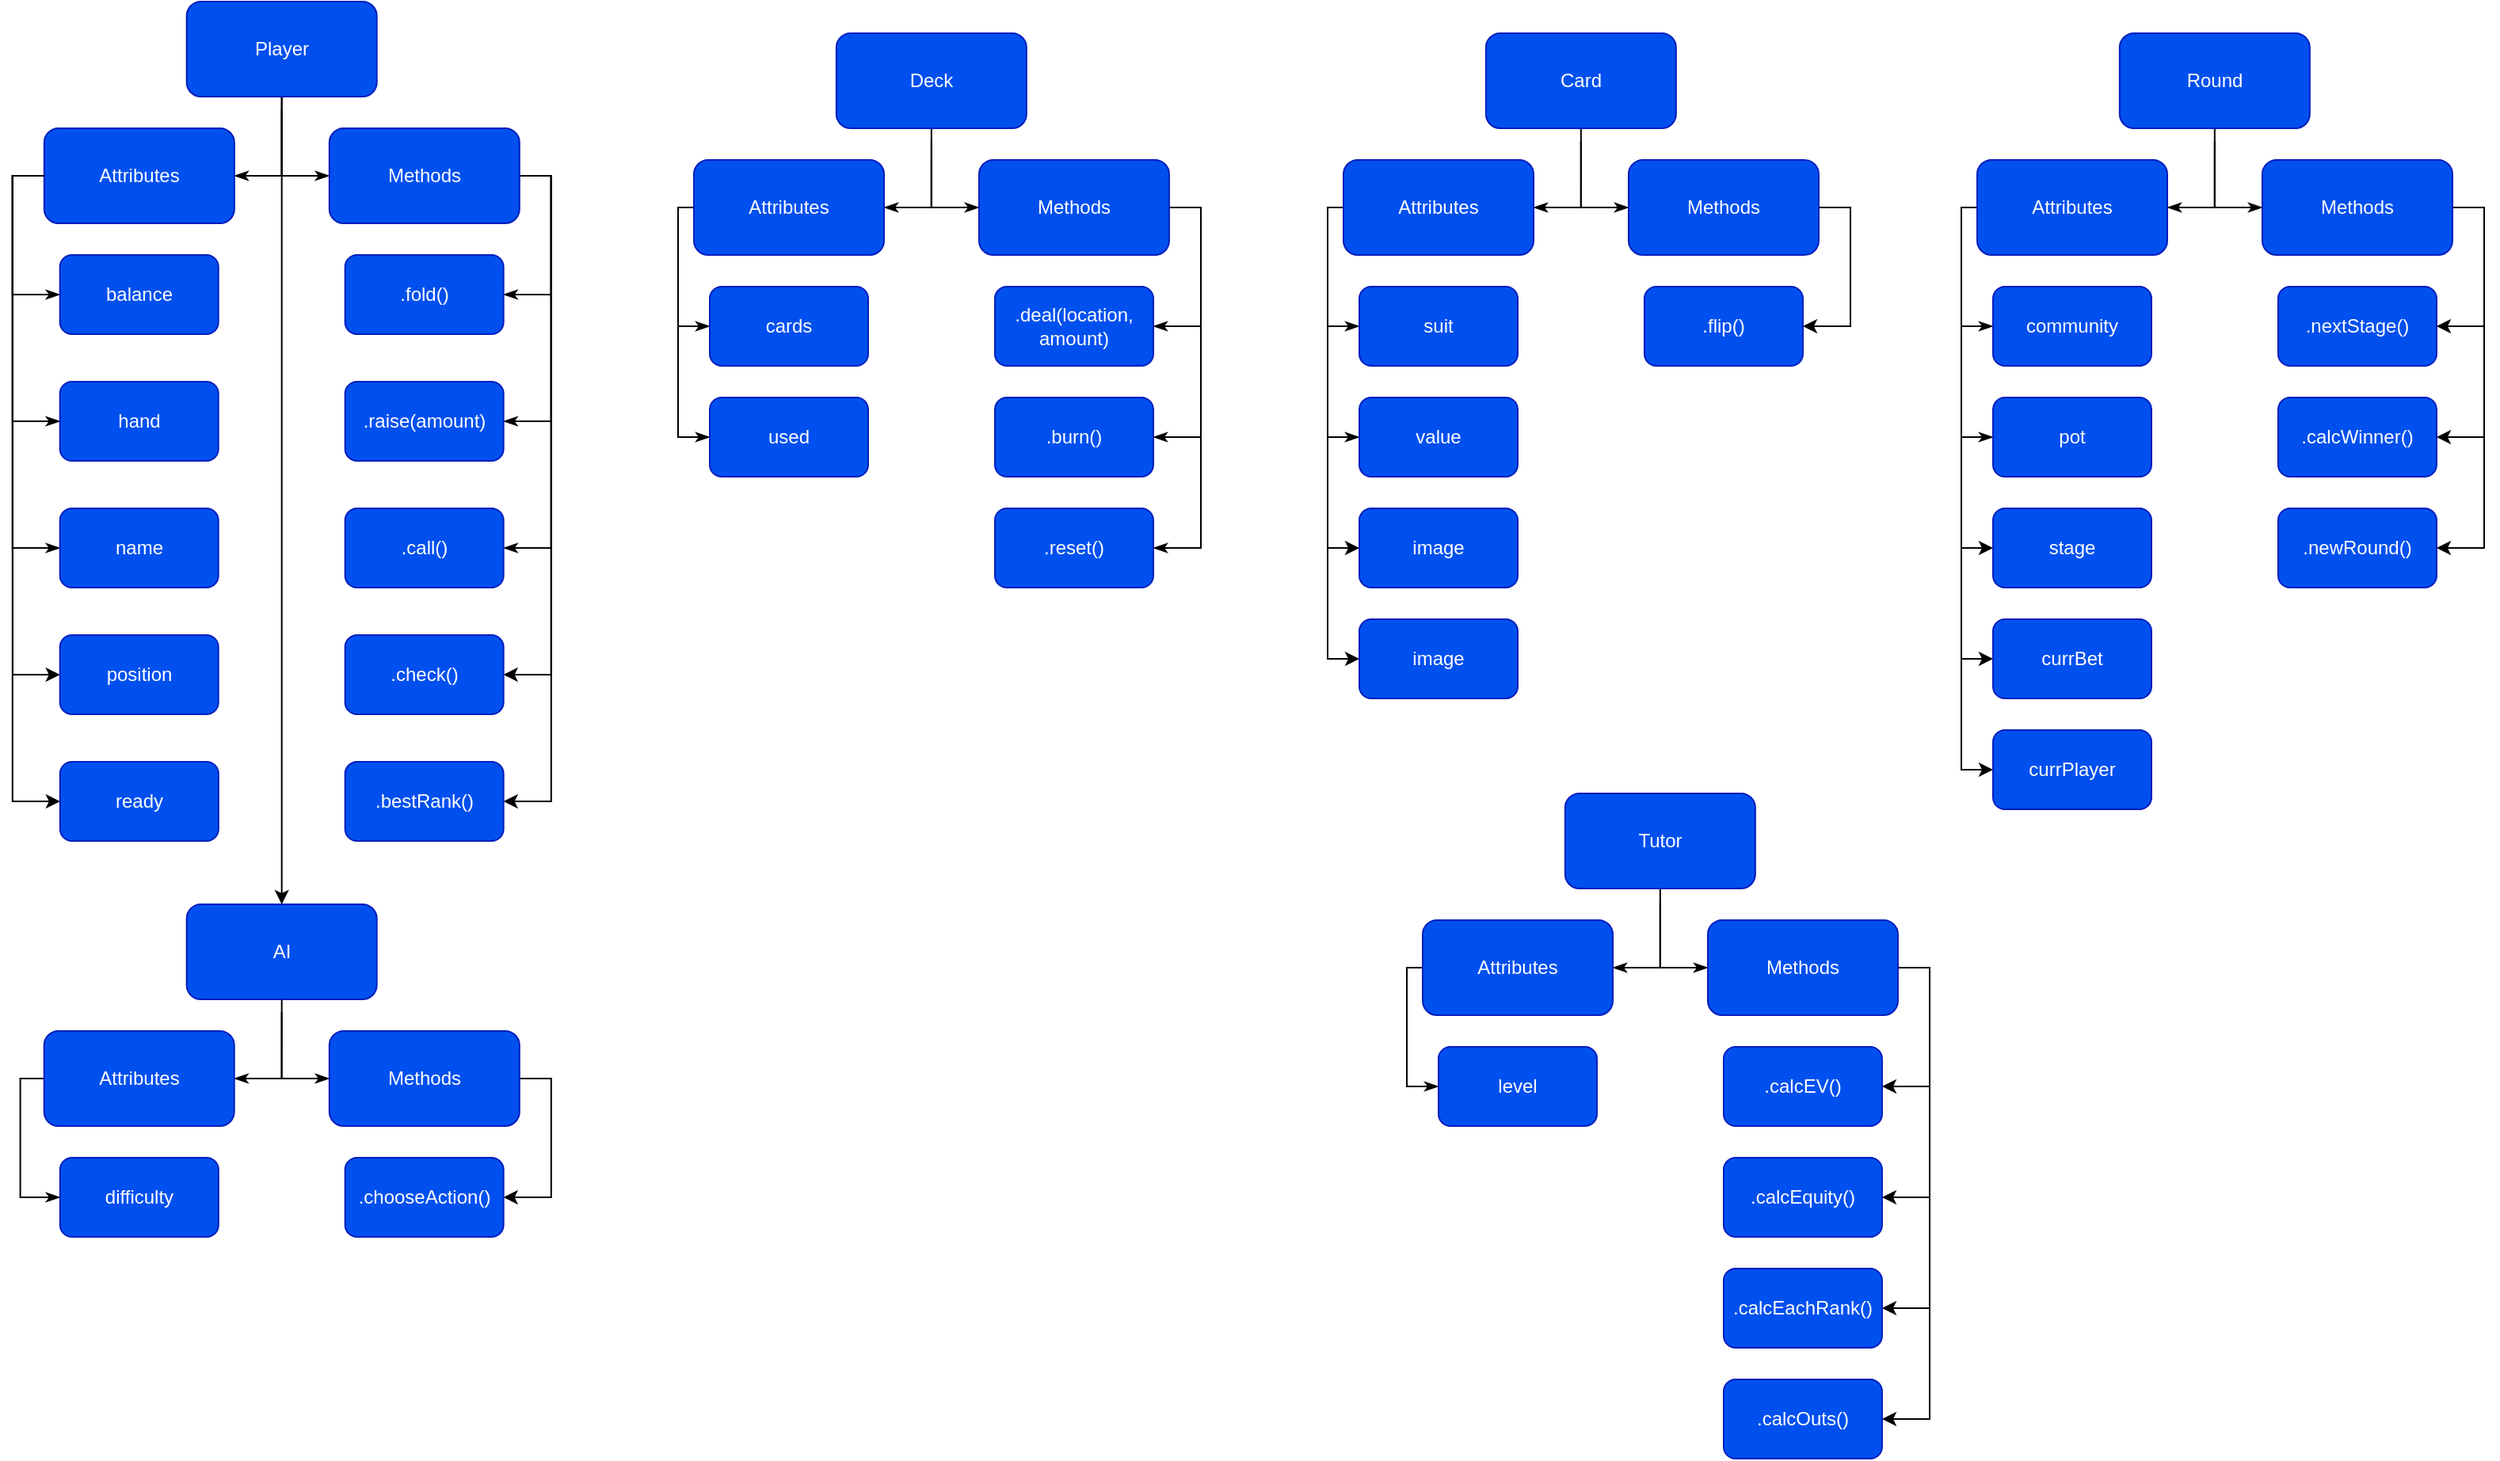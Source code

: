 <mxfile version="15.5.0" type="device"><diagram name="Page-1" id="2c0d36ab-eaac-3732-788b-9136903baeff"><mxGraphModel dx="1221" dy="575" grid="1" gridSize="10" guides="1" tooltips="1" connect="1" arrows="1" fold="1" page="1" pageScale="1.5" pageWidth="1169" pageHeight="827" background="none" math="0" shadow="0"><root><mxCell id="0"/><mxCell id="1" parent="0"/><mxCell id="-CKLJVaaTq9wheN5hUDh-131" value="" style="edgeStyle=orthogonalEdgeStyle;rounded=0;orthogonalLoop=1;jettySize=auto;html=1;endArrow=classicThin;sourcePerimeterSpacing=8;targetPerimeterSpacing=8;entryX=1;entryY=0.5;entryDx=0;entryDy=0;exitX=0.5;exitY=1;exitDx=0;exitDy=0;endFill=1;" parent="1" source="-CKLJVaaTq9wheN5hUDh-129" target="-CKLJVaaTq9wheN5hUDh-130" edge="1"><mxGeometry relative="1" as="geometry"><mxPoint x="227.84" y="380" as="targetPoint"/></mxGeometry></mxCell><mxCell id="-CKLJVaaTq9wheN5hUDh-134" value="" style="edgeStyle=orthogonalEdgeStyle;rounded=0;orthogonalLoop=1;jettySize=auto;html=1;endArrow=classicThin;sourcePerimeterSpacing=8;targetPerimeterSpacing=8;entryX=0;entryY=0.5;entryDx=0;entryDy=0;endFill=1;" parent="1" source="-CKLJVaaTq9wheN5hUDh-129" target="-CKLJVaaTq9wheN5hUDh-133" edge="1"><mxGeometry relative="1" as="geometry"/></mxCell><mxCell id="Jqy9X7Upgwg80QR6jKMe-75" style="edgeStyle=orthogonalEdgeStyle;rounded=0;orthogonalLoop=1;jettySize=auto;html=1;exitX=0.5;exitY=1;exitDx=0;exitDy=0;entryX=0.5;entryY=0;entryDx=0;entryDy=0;" edge="1" parent="1" source="-CKLJVaaTq9wheN5hUDh-129" target="Jqy9X7Upgwg80QR6jKMe-37"><mxGeometry relative="1" as="geometry"/></mxCell><mxCell id="-CKLJVaaTq9wheN5hUDh-129" value="Player" style="rounded=1;whiteSpace=wrap;html=1;hachureGap=4;pointerEvents=0;fillColor=#0050ef;strokeColor=#001DBC;fontColor=#ffffff;" parent="1" vertex="1"><mxGeometry x="219.84" y="270" width="120" height="60" as="geometry"/></mxCell><mxCell id="-CKLJVaaTq9wheN5hUDh-146" style="edgeStyle=orthogonalEdgeStyle;rounded=0;orthogonalLoop=1;jettySize=auto;html=1;entryX=0;entryY=0.5;entryDx=0;entryDy=0;endArrow=classicThin;endFill=1;sourcePerimeterSpacing=8;targetPerimeterSpacing=8;" parent="1" source="-CKLJVaaTq9wheN5hUDh-130" target="-CKLJVaaTq9wheN5hUDh-145" edge="1"><mxGeometry relative="1" as="geometry"><Array as="points"><mxPoint x="109.9" y="380"/><mxPoint x="109.9" y="615"/></Array></mxGeometry></mxCell><mxCell id="-CKLJVaaTq9wheN5hUDh-154" style="edgeStyle=orthogonalEdgeStyle;rounded=0;orthogonalLoop=1;jettySize=auto;html=1;entryX=0;entryY=0.5;entryDx=0;entryDy=0;endArrow=classicThin;endFill=1;sourcePerimeterSpacing=8;targetPerimeterSpacing=8;" parent="1" source="-CKLJVaaTq9wheN5hUDh-130" target="-CKLJVaaTq9wheN5hUDh-135" edge="1"><mxGeometry relative="1" as="geometry"><Array as="points"><mxPoint x="109.9" y="380"/><mxPoint x="109.9" y="455"/></Array></mxGeometry></mxCell><mxCell id="Jqy9X7Upgwg80QR6jKMe-57" style="edgeStyle=orthogonalEdgeStyle;rounded=0;orthogonalLoop=1;jettySize=auto;html=1;entryX=0;entryY=0.5;entryDx=0;entryDy=0;" edge="1" parent="1" source="-CKLJVaaTq9wheN5hUDh-130" target="Jqy9X7Upgwg80QR6jKMe-56"><mxGeometry relative="1" as="geometry"><mxPoint x="110" y="630" as="targetPoint"/><Array as="points"><mxPoint x="110" y="380"/><mxPoint x="110" y="695"/></Array></mxGeometry></mxCell><mxCell id="Jqy9X7Upgwg80QR6jKMe-77" style="edgeStyle=orthogonalEdgeStyle;rounded=0;orthogonalLoop=1;jettySize=auto;html=1;exitX=0;exitY=0.5;exitDx=0;exitDy=0;entryX=0;entryY=0.5;entryDx=0;entryDy=0;" edge="1" parent="1" source="-CKLJVaaTq9wheN5hUDh-130" target="Jqy9X7Upgwg80QR6jKMe-76"><mxGeometry relative="1" as="geometry"/></mxCell><mxCell id="-CKLJVaaTq9wheN5hUDh-130" value="Attributes" style="rounded=1;whiteSpace=wrap;html=1;hachureGap=4;pointerEvents=0;fillColor=#0050ef;strokeColor=#001DBC;fontColor=#ffffff;" parent="1" vertex="1"><mxGeometry x="129.92" y="350" width="120" height="60" as="geometry"/></mxCell><mxCell id="-CKLJVaaTq9wheN5hUDh-138" value="" style="edgeStyle=orthogonalEdgeStyle;rounded=0;orthogonalLoop=1;jettySize=auto;html=1;endArrow=classicThin;sourcePerimeterSpacing=8;targetPerimeterSpacing=8;exitX=1;exitY=0.5;exitDx=0;exitDy=0;entryX=1;entryY=0.5;entryDx=0;entryDy=0;endFill=1;" parent="1" source="-CKLJVaaTq9wheN5hUDh-133" target="-CKLJVaaTq9wheN5hUDh-137" edge="1"><mxGeometry relative="1" as="geometry"/></mxCell><mxCell id="-CKLJVaaTq9wheN5hUDh-143" style="edgeStyle=orthogonalEdgeStyle;rounded=0;orthogonalLoop=1;jettySize=auto;html=1;entryX=1;entryY=0.5;entryDx=0;entryDy=0;endArrow=classicThin;endFill=1;sourcePerimeterSpacing=8;targetPerimeterSpacing=8;exitX=1;exitY=0.5;exitDx=0;exitDy=0;" parent="1" source="-CKLJVaaTq9wheN5hUDh-133" target="-CKLJVaaTq9wheN5hUDh-141" edge="1"><mxGeometry relative="1" as="geometry"><Array as="points"><mxPoint x="449.9" y="380"/><mxPoint x="449.9" y="535"/></Array></mxGeometry></mxCell><mxCell id="-CKLJVaaTq9wheN5hUDh-144" style="edgeStyle=orthogonalEdgeStyle;rounded=0;orthogonalLoop=1;jettySize=auto;html=1;entryX=1;entryY=0.5;entryDx=0;entryDy=0;endArrow=classicThin;endFill=1;sourcePerimeterSpacing=8;targetPerimeterSpacing=8;" parent="1" source="-CKLJVaaTq9wheN5hUDh-133" target="-CKLJVaaTq9wheN5hUDh-142" edge="1"><mxGeometry relative="1" as="geometry"><Array as="points"><mxPoint x="449.9" y="380"/><mxPoint x="449.9" y="615"/></Array></mxGeometry></mxCell><mxCell id="Jqy9X7Upgwg80QR6jKMe-52" style="edgeStyle=orthogonalEdgeStyle;rounded=0;orthogonalLoop=1;jettySize=auto;html=1;exitX=1;exitY=0.5;exitDx=0;exitDy=0;entryX=1;entryY=0.5;entryDx=0;entryDy=0;" edge="1" parent="1" source="-CKLJVaaTq9wheN5hUDh-133" target="Jqy9X7Upgwg80QR6jKMe-51"><mxGeometry relative="1" as="geometry"/></mxCell><mxCell id="Jqy9X7Upgwg80QR6jKMe-55" style="edgeStyle=orthogonalEdgeStyle;rounded=0;orthogonalLoop=1;jettySize=auto;html=1;exitX=1;exitY=0.5;exitDx=0;exitDy=0;entryX=1;entryY=0.5;entryDx=0;entryDy=0;" edge="1" parent="1" source="-CKLJVaaTq9wheN5hUDh-133" target="Jqy9X7Upgwg80QR6jKMe-54"><mxGeometry relative="1" as="geometry"/></mxCell><mxCell id="-CKLJVaaTq9wheN5hUDh-133" value="Methods" style="rounded=1;whiteSpace=wrap;html=1;hachureGap=4;pointerEvents=0;fillColor=#0050ef;strokeColor=#001DBC;fontColor=#ffffff;" parent="1" vertex="1"><mxGeometry x="309.9" y="350" width="120" height="60" as="geometry"/></mxCell><mxCell id="-CKLJVaaTq9wheN5hUDh-140" value="" style="edgeStyle=orthogonalEdgeStyle;rounded=0;orthogonalLoop=1;jettySize=auto;html=1;endArrow=classicThin;sourcePerimeterSpacing=8;targetPerimeterSpacing=8;exitX=0;exitY=0.5;exitDx=0;exitDy=0;entryX=0;entryY=0.5;entryDx=0;entryDy=0;endFill=1;" parent="1" source="-CKLJVaaTq9wheN5hUDh-130" target="-CKLJVaaTq9wheN5hUDh-139" edge="1"><mxGeometry relative="1" as="geometry"/></mxCell><mxCell id="-CKLJVaaTq9wheN5hUDh-135" value="balance" style="rounded=1;whiteSpace=wrap;html=1;hachureGap=4;pointerEvents=0;fillColor=#0050ef;strokeColor=#001DBC;fontColor=#ffffff;aspect=fixed;" parent="1" vertex="1"><mxGeometry x="139.85" y="430" width="100" height="50" as="geometry"/></mxCell><mxCell id="-CKLJVaaTq9wheN5hUDh-137" value=".fold()" style="rounded=1;whiteSpace=wrap;html=1;hachureGap=4;pointerEvents=0;fillColor=#0050ef;strokeColor=#001DBC;fontColor=#ffffff;aspect=fixed;" parent="1" vertex="1"><mxGeometry x="319.83" y="430" width="100" height="50" as="geometry"/></mxCell><mxCell id="-CKLJVaaTq9wheN5hUDh-139" value="hand" style="rounded=1;whiteSpace=wrap;html=1;hachureGap=4;pointerEvents=0;fillColor=#0050ef;strokeColor=#001DBC;fontColor=#ffffff;aspect=fixed;" parent="1" vertex="1"><mxGeometry x="139.85" y="510" width="100" height="50" as="geometry"/></mxCell><mxCell id="-CKLJVaaTq9wheN5hUDh-141" value=".raise(amount)" style="rounded=1;whiteSpace=wrap;html=1;hachureGap=4;pointerEvents=0;fillColor=#0050ef;strokeColor=#001DBC;fontColor=#ffffff;aspect=fixed;" parent="1" vertex="1"><mxGeometry x="319.83" y="510" width="100" height="50" as="geometry"/></mxCell><mxCell id="-CKLJVaaTq9wheN5hUDh-142" value=".call()" style="rounded=1;whiteSpace=wrap;html=1;hachureGap=4;pointerEvents=0;fillColor=#0050ef;strokeColor=#001DBC;fontColor=#ffffff;aspect=fixed;" parent="1" vertex="1"><mxGeometry x="319.83" y="590" width="100" height="50" as="geometry"/></mxCell><mxCell id="-CKLJVaaTq9wheN5hUDh-145" value="name" style="rounded=1;whiteSpace=wrap;html=1;hachureGap=4;pointerEvents=0;fillColor=#0050ef;strokeColor=#001DBC;fontColor=#ffffff;aspect=fixed;" parent="1" vertex="1"><mxGeometry x="139.85" y="590" width="100" height="50" as="geometry"/></mxCell><mxCell id="-CKLJVaaTq9wheN5hUDh-148" value="" style="edgeStyle=orthogonalEdgeStyle;rounded=0;orthogonalLoop=1;jettySize=auto;html=1;endArrow=classicThin;sourcePerimeterSpacing=8;targetPerimeterSpacing=8;entryX=1;entryY=0.5;entryDx=0;entryDy=0;exitX=0.5;exitY=1;exitDx=0;exitDy=0;endFill=1;" parent="1" source="-CKLJVaaTq9wheN5hUDh-150" target="-CKLJVaaTq9wheN5hUDh-151" edge="1"><mxGeometry relative="1" as="geometry"><mxPoint x="637.92" y="400" as="targetPoint"/></mxGeometry></mxCell><mxCell id="-CKLJVaaTq9wheN5hUDh-149" value="" style="edgeStyle=orthogonalEdgeStyle;rounded=0;orthogonalLoop=1;jettySize=auto;html=1;endArrow=classicThin;sourcePerimeterSpacing=8;targetPerimeterSpacing=8;entryX=0;entryY=0.5;entryDx=0;entryDy=0;endFill=1;" parent="1" source="-CKLJVaaTq9wheN5hUDh-150" target="-CKLJVaaTq9wheN5hUDh-152" edge="1"><mxGeometry relative="1" as="geometry"/></mxCell><mxCell id="-CKLJVaaTq9wheN5hUDh-150" value="Deck" style="rounded=1;whiteSpace=wrap;html=1;hachureGap=4;pointerEvents=0;fillColor=#0050ef;strokeColor=#001DBC;fontColor=#ffffff;" parent="1" vertex="1"><mxGeometry x="629.92" y="290" width="120" height="60" as="geometry"/></mxCell><mxCell id="-CKLJVaaTq9wheN5hUDh-158" style="edgeStyle=orthogonalEdgeStyle;rounded=0;orthogonalLoop=1;jettySize=auto;html=1;entryX=0;entryY=0.5;entryDx=0;entryDy=0;endArrow=classicThin;endFill=1;sourcePerimeterSpacing=8;targetPerimeterSpacing=8;exitX=0;exitY=0.5;exitDx=0;exitDy=0;" parent="1" source="-CKLJVaaTq9wheN5hUDh-151" target="-CKLJVaaTq9wheN5hUDh-156" edge="1"><mxGeometry relative="1" as="geometry"><Array as="points"><mxPoint x="530" y="400"/><mxPoint x="530" y="475"/></Array></mxGeometry></mxCell><mxCell id="-CKLJVaaTq9wheN5hUDh-165" style="edgeStyle=orthogonalEdgeStyle;rounded=0;orthogonalLoop=1;jettySize=auto;html=1;entryX=0;entryY=0.5;entryDx=0;entryDy=0;endArrow=classicThin;endFill=1;sourcePerimeterSpacing=8;targetPerimeterSpacing=8;" parent="1" source="-CKLJVaaTq9wheN5hUDh-151" target="-CKLJVaaTq9wheN5hUDh-164" edge="1"><mxGeometry relative="1" as="geometry"><Array as="points"><mxPoint x="530" y="400"/><mxPoint x="530" y="545"/></Array></mxGeometry></mxCell><mxCell id="-CKLJVaaTq9wheN5hUDh-151" value="Attributes" style="rounded=1;whiteSpace=wrap;html=1;hachureGap=4;pointerEvents=0;fillColor=#0050ef;strokeColor=#001DBC;fontColor=#ffffff;" parent="1" vertex="1"><mxGeometry x="540" y="370" width="120" height="60" as="geometry"/></mxCell><mxCell id="-CKLJVaaTq9wheN5hUDh-159" style="edgeStyle=orthogonalEdgeStyle;rounded=0;orthogonalLoop=1;jettySize=auto;html=1;entryX=1;entryY=0.5;entryDx=0;entryDy=0;endArrow=classicThin;endFill=1;sourcePerimeterSpacing=8;targetPerimeterSpacing=8;exitX=1;exitY=0.5;exitDx=0;exitDy=0;" parent="1" source="-CKLJVaaTq9wheN5hUDh-152" target="-CKLJVaaTq9wheN5hUDh-157" edge="1"><mxGeometry relative="1" as="geometry"><Array as="points"><mxPoint x="860" y="400"/><mxPoint x="860" y="475"/></Array></mxGeometry></mxCell><mxCell id="-CKLJVaaTq9wheN5hUDh-161" style="edgeStyle=orthogonalEdgeStyle;rounded=0;orthogonalLoop=1;jettySize=auto;html=1;entryX=1;entryY=0.5;entryDx=0;entryDy=0;endArrow=classicThin;endFill=1;sourcePerimeterSpacing=8;targetPerimeterSpacing=8;" parent="1" source="-CKLJVaaTq9wheN5hUDh-152" target="-CKLJVaaTq9wheN5hUDh-160" edge="1"><mxGeometry relative="1" as="geometry"><Array as="points"><mxPoint x="860" y="400"/><mxPoint x="860" y="545"/></Array></mxGeometry></mxCell><mxCell id="-CKLJVaaTq9wheN5hUDh-163" style="edgeStyle=orthogonalEdgeStyle;rounded=0;orthogonalLoop=1;jettySize=auto;html=1;entryX=1;entryY=0.5;entryDx=0;entryDy=0;endArrow=classicThin;endFill=1;sourcePerimeterSpacing=8;targetPerimeterSpacing=8;" parent="1" source="-CKLJVaaTq9wheN5hUDh-152" target="-CKLJVaaTq9wheN5hUDh-162" edge="1"><mxGeometry relative="1" as="geometry"><Array as="points"><mxPoint x="860" y="400"/><mxPoint x="860" y="615"/></Array></mxGeometry></mxCell><mxCell id="-CKLJVaaTq9wheN5hUDh-152" value="Methods" style="rounded=1;whiteSpace=wrap;html=1;hachureGap=4;pointerEvents=0;fillColor=#0050ef;strokeColor=#001DBC;fontColor=#ffffff;" parent="1" vertex="1"><mxGeometry x="719.98" y="370" width="120" height="60" as="geometry"/></mxCell><mxCell id="-CKLJVaaTq9wheN5hUDh-156" value="cards" style="rounded=1;whiteSpace=wrap;html=1;hachureGap=4;pointerEvents=0;fillColor=#0050ef;strokeColor=#001DBC;fontColor=#ffffff;aspect=fixed;" parent="1" vertex="1"><mxGeometry x="550" y="450" width="100" height="50" as="geometry"/></mxCell><mxCell id="-CKLJVaaTq9wheN5hUDh-157" value=".deal(location, amount)" style="rounded=1;whiteSpace=wrap;html=1;hachureGap=4;pointerEvents=0;fillColor=#0050ef;strokeColor=#001DBC;fontColor=#ffffff;aspect=fixed;" parent="1" vertex="1"><mxGeometry x="729.98" y="450" width="100" height="50" as="geometry"/></mxCell><mxCell id="-CKLJVaaTq9wheN5hUDh-160" value=".burn()" style="rounded=1;whiteSpace=wrap;html=1;hachureGap=4;pointerEvents=0;fillColor=#0050ef;strokeColor=#001DBC;fontColor=#ffffff;aspect=fixed;" parent="1" vertex="1"><mxGeometry x="729.98" y="520" width="100" height="50" as="geometry"/></mxCell><mxCell id="-CKLJVaaTq9wheN5hUDh-162" value=".reset()" style="rounded=1;whiteSpace=wrap;html=1;hachureGap=4;pointerEvents=0;fillColor=#0050ef;strokeColor=#001DBC;fontColor=#ffffff;aspect=fixed;" parent="1" vertex="1"><mxGeometry x="729.98" y="590" width="100" height="50" as="geometry"/></mxCell><mxCell id="-CKLJVaaTq9wheN5hUDh-164" value="used" style="rounded=1;whiteSpace=wrap;html=1;hachureGap=4;pointerEvents=0;fillColor=#0050ef;strokeColor=#001DBC;fontColor=#ffffff;aspect=fixed;" parent="1" vertex="1"><mxGeometry x="550" y="520" width="100" height="50" as="geometry"/></mxCell><mxCell id="-CKLJVaaTq9wheN5hUDh-167" value="" style="edgeStyle=orthogonalEdgeStyle;rounded=0;orthogonalLoop=1;jettySize=auto;html=1;endArrow=classicThin;sourcePerimeterSpacing=8;targetPerimeterSpacing=8;entryX=1;entryY=0.5;entryDx=0;entryDy=0;exitX=0.5;exitY=1;exitDx=0;exitDy=0;endFill=1;" parent="1" source="-CKLJVaaTq9wheN5hUDh-169" target="-CKLJVaaTq9wheN5hUDh-170" edge="1"><mxGeometry relative="1" as="geometry"><mxPoint x="1047.92" y="400" as="targetPoint"/></mxGeometry></mxCell><mxCell id="-CKLJVaaTq9wheN5hUDh-168" value="" style="edgeStyle=orthogonalEdgeStyle;rounded=0;orthogonalLoop=1;jettySize=auto;html=1;endArrow=classicThin;sourcePerimeterSpacing=8;targetPerimeterSpacing=8;entryX=0;entryY=0.5;entryDx=0;entryDy=0;endFill=1;" parent="1" source="-CKLJVaaTq9wheN5hUDh-169" target="-CKLJVaaTq9wheN5hUDh-171" edge="1"><mxGeometry relative="1" as="geometry"/></mxCell><mxCell id="-CKLJVaaTq9wheN5hUDh-169" value="Card" style="rounded=1;whiteSpace=wrap;html=1;hachureGap=4;pointerEvents=0;fillColor=#0050ef;strokeColor=#001DBC;fontColor=#ffffff;" parent="1" vertex="1"><mxGeometry x="1039.92" y="290" width="120" height="60" as="geometry"/></mxCell><mxCell id="-CKLJVaaTq9wheN5hUDh-174" style="edgeStyle=orthogonalEdgeStyle;rounded=0;orthogonalLoop=1;jettySize=auto;html=1;entryX=0;entryY=0.5;entryDx=0;entryDy=0;endArrow=classicThin;endFill=1;sourcePerimeterSpacing=8;targetPerimeterSpacing=8;exitX=0;exitY=0.5;exitDx=0;exitDy=0;" parent="1" source="-CKLJVaaTq9wheN5hUDh-170" target="-CKLJVaaTq9wheN5hUDh-172" edge="1"><mxGeometry relative="1" as="geometry"><Array as="points"><mxPoint x="940" y="400"/><mxPoint x="940" y="475"/></Array></mxGeometry></mxCell><mxCell id="-CKLJVaaTq9wheN5hUDh-175" style="edgeStyle=orthogonalEdgeStyle;rounded=0;orthogonalLoop=1;jettySize=auto;html=1;entryX=0;entryY=0.5;entryDx=0;entryDy=0;endArrow=classicThin;endFill=1;sourcePerimeterSpacing=8;targetPerimeterSpacing=8;" parent="1" source="-CKLJVaaTq9wheN5hUDh-170" target="-CKLJVaaTq9wheN5hUDh-173" edge="1"><mxGeometry relative="1" as="geometry"><Array as="points"><mxPoint x="940" y="400"/><mxPoint x="940" y="545"/></Array></mxGeometry></mxCell><mxCell id="Jqy9X7Upgwg80QR6jKMe-3" style="edgeStyle=orthogonalEdgeStyle;rounded=0;orthogonalLoop=1;jettySize=auto;html=1;entryX=0;entryY=0.5;entryDx=0;entryDy=0;" edge="1" parent="1" source="-CKLJVaaTq9wheN5hUDh-170" target="Jqy9X7Upgwg80QR6jKMe-2"><mxGeometry relative="1" as="geometry"><Array as="points"><mxPoint x="940" y="400"/><mxPoint x="940" y="615"/></Array></mxGeometry></mxCell><mxCell id="Jqy9X7Upgwg80QR6jKMe-65" style="edgeStyle=orthogonalEdgeStyle;rounded=0;orthogonalLoop=1;jettySize=auto;html=1;exitX=0;exitY=0.5;exitDx=0;exitDy=0;entryX=0;entryY=0.5;entryDx=0;entryDy=0;" edge="1" parent="1" source="-CKLJVaaTq9wheN5hUDh-170" target="Jqy9X7Upgwg80QR6jKMe-64"><mxGeometry relative="1" as="geometry"><Array as="points"><mxPoint x="940" y="400"/><mxPoint x="940" y="685"/></Array></mxGeometry></mxCell><mxCell id="-CKLJVaaTq9wheN5hUDh-170" value="Attributes" style="rounded=1;whiteSpace=wrap;html=1;hachureGap=4;pointerEvents=0;fillColor=#0050ef;strokeColor=#001DBC;fontColor=#ffffff;" parent="1" vertex="1"><mxGeometry x="950" y="370" width="120" height="60" as="geometry"/></mxCell><mxCell id="Jqy9X7Upgwg80QR6jKMe-4" style="edgeStyle=orthogonalEdgeStyle;rounded=0;orthogonalLoop=1;jettySize=auto;html=1;exitX=1;exitY=0.5;exitDx=0;exitDy=0;entryX=1;entryY=0.5;entryDx=0;entryDy=0;" edge="1" parent="1" source="-CKLJVaaTq9wheN5hUDh-171" target="Jqy9X7Upgwg80QR6jKMe-1"><mxGeometry relative="1" as="geometry"/></mxCell><mxCell id="-CKLJVaaTq9wheN5hUDh-171" value="Methods" style="rounded=1;whiteSpace=wrap;html=1;hachureGap=4;pointerEvents=0;fillColor=#0050ef;strokeColor=#001DBC;fontColor=#ffffff;" parent="1" vertex="1"><mxGeometry x="1129.98" y="370" width="120" height="60" as="geometry"/></mxCell><mxCell id="-CKLJVaaTq9wheN5hUDh-172" value="suit" style="rounded=1;whiteSpace=wrap;html=1;hachureGap=4;pointerEvents=0;fillColor=#0050ef;strokeColor=#001DBC;fontColor=#ffffff;aspect=fixed;" parent="1" vertex="1"><mxGeometry x="960" y="450" width="100" height="50" as="geometry"/></mxCell><mxCell id="-CKLJVaaTq9wheN5hUDh-173" value="value" style="rounded=1;whiteSpace=wrap;html=1;hachureGap=4;pointerEvents=0;fillColor=#0050ef;strokeColor=#001DBC;fontColor=#ffffff;aspect=fixed;" parent="1" vertex="1"><mxGeometry x="960" y="520" width="100" height="50" as="geometry"/></mxCell><mxCell id="Jqy9X7Upgwg80QR6jKMe-1" value=".flip()" style="rounded=1;whiteSpace=wrap;html=1;hachureGap=4;pointerEvents=0;fillColor=#0050ef;strokeColor=#001DBC;fontColor=#ffffff;aspect=fixed;" vertex="1" parent="1"><mxGeometry x="1139.98" y="450" width="100" height="50" as="geometry"/></mxCell><mxCell id="Jqy9X7Upgwg80QR6jKMe-2" value="image" style="rounded=1;whiteSpace=wrap;html=1;hachureGap=4;pointerEvents=0;fillColor=#0050ef;strokeColor=#001DBC;fontColor=#ffffff;aspect=fixed;" vertex="1" parent="1"><mxGeometry x="960" y="590" width="100" height="50" as="geometry"/></mxCell><mxCell id="Jqy9X7Upgwg80QR6jKMe-5" value="" style="edgeStyle=orthogonalEdgeStyle;rounded=0;orthogonalLoop=1;jettySize=auto;html=1;endArrow=classicThin;sourcePerimeterSpacing=8;targetPerimeterSpacing=8;entryX=1;entryY=0.5;entryDx=0;entryDy=0;exitX=0.5;exitY=1;exitDx=0;exitDy=0;endFill=1;" edge="1" parent="1" source="Jqy9X7Upgwg80QR6jKMe-7" target="Jqy9X7Upgwg80QR6jKMe-11"><mxGeometry relative="1" as="geometry"><mxPoint x="1447.92" y="400" as="targetPoint"/></mxGeometry></mxCell><mxCell id="Jqy9X7Upgwg80QR6jKMe-6" value="" style="edgeStyle=orthogonalEdgeStyle;rounded=0;orthogonalLoop=1;jettySize=auto;html=1;endArrow=classicThin;sourcePerimeterSpacing=8;targetPerimeterSpacing=8;entryX=0;entryY=0.5;entryDx=0;entryDy=0;endFill=1;" edge="1" parent="1" source="Jqy9X7Upgwg80QR6jKMe-7" target="Jqy9X7Upgwg80QR6jKMe-13"><mxGeometry relative="1" as="geometry"/></mxCell><mxCell id="Jqy9X7Upgwg80QR6jKMe-7" value="Round" style="rounded=1;whiteSpace=wrap;html=1;hachureGap=4;pointerEvents=0;fillColor=#0050ef;strokeColor=#001DBC;fontColor=#ffffff;" vertex="1" parent="1"><mxGeometry x="1439.92" y="290" width="120" height="60" as="geometry"/></mxCell><mxCell id="Jqy9X7Upgwg80QR6jKMe-8" style="edgeStyle=orthogonalEdgeStyle;rounded=0;orthogonalLoop=1;jettySize=auto;html=1;entryX=0;entryY=0.5;entryDx=0;entryDy=0;endArrow=classicThin;endFill=1;sourcePerimeterSpacing=8;targetPerimeterSpacing=8;exitX=0;exitY=0.5;exitDx=0;exitDy=0;" edge="1" parent="1" source="Jqy9X7Upgwg80QR6jKMe-11" target="Jqy9X7Upgwg80QR6jKMe-14"><mxGeometry relative="1" as="geometry"><Array as="points"><mxPoint x="1340" y="400"/><mxPoint x="1340" y="475"/></Array></mxGeometry></mxCell><mxCell id="Jqy9X7Upgwg80QR6jKMe-9" style="edgeStyle=orthogonalEdgeStyle;rounded=0;orthogonalLoop=1;jettySize=auto;html=1;entryX=0;entryY=0.5;entryDx=0;entryDy=0;endArrow=classicThin;endFill=1;sourcePerimeterSpacing=8;targetPerimeterSpacing=8;" edge="1" parent="1" source="Jqy9X7Upgwg80QR6jKMe-11" target="Jqy9X7Upgwg80QR6jKMe-15"><mxGeometry relative="1" as="geometry"><Array as="points"><mxPoint x="1340" y="400"/><mxPoint x="1340" y="545"/></Array></mxGeometry></mxCell><mxCell id="Jqy9X7Upgwg80QR6jKMe-59" style="edgeStyle=orthogonalEdgeStyle;rounded=0;orthogonalLoop=1;jettySize=auto;html=1;exitX=0;exitY=0.5;exitDx=0;exitDy=0;entryX=0;entryY=0.5;entryDx=0;entryDy=0;" edge="1" parent="1" source="Jqy9X7Upgwg80QR6jKMe-11" target="Jqy9X7Upgwg80QR6jKMe-58"><mxGeometry relative="1" as="geometry"><Array as="points"><mxPoint x="1340" y="400"/><mxPoint x="1340" y="615"/></Array></mxGeometry></mxCell><mxCell id="Jqy9X7Upgwg80QR6jKMe-61" style="edgeStyle=orthogonalEdgeStyle;rounded=0;orthogonalLoop=1;jettySize=auto;html=1;exitX=0;exitY=0.5;exitDx=0;exitDy=0;entryX=0;entryY=0.5;entryDx=0;entryDy=0;" edge="1" parent="1" source="Jqy9X7Upgwg80QR6jKMe-11" target="Jqy9X7Upgwg80QR6jKMe-60"><mxGeometry relative="1" as="geometry"><Array as="points"><mxPoint x="1340" y="400"/><mxPoint x="1340" y="685"/></Array></mxGeometry></mxCell><mxCell id="Jqy9X7Upgwg80QR6jKMe-63" style="edgeStyle=orthogonalEdgeStyle;rounded=0;orthogonalLoop=1;jettySize=auto;html=1;exitX=0;exitY=0.5;exitDx=0;exitDy=0;entryX=0;entryY=0.5;entryDx=0;entryDy=0;" edge="1" parent="1" source="Jqy9X7Upgwg80QR6jKMe-11" target="Jqy9X7Upgwg80QR6jKMe-62"><mxGeometry relative="1" as="geometry"><Array as="points"><mxPoint x="1340" y="400"/><mxPoint x="1340" y="755"/></Array></mxGeometry></mxCell><mxCell id="Jqy9X7Upgwg80QR6jKMe-11" value="Attributes" style="rounded=1;whiteSpace=wrap;html=1;hachureGap=4;pointerEvents=0;fillColor=#0050ef;strokeColor=#001DBC;fontColor=#ffffff;" vertex="1" parent="1"><mxGeometry x="1350" y="370" width="120" height="60" as="geometry"/></mxCell><mxCell id="Jqy9X7Upgwg80QR6jKMe-12" style="edgeStyle=orthogonalEdgeStyle;rounded=0;orthogonalLoop=1;jettySize=auto;html=1;exitX=1;exitY=0.5;exitDx=0;exitDy=0;entryX=1;entryY=0.5;entryDx=0;entryDy=0;" edge="1" parent="1" source="Jqy9X7Upgwg80QR6jKMe-13" target="Jqy9X7Upgwg80QR6jKMe-16"><mxGeometry relative="1" as="geometry"/></mxCell><mxCell id="Jqy9X7Upgwg80QR6jKMe-53" style="edgeStyle=orthogonalEdgeStyle;rounded=0;orthogonalLoop=1;jettySize=auto;html=1;exitX=1;exitY=0.5;exitDx=0;exitDy=0;entryX=1;entryY=0.5;entryDx=0;entryDy=0;" edge="1" parent="1" source="Jqy9X7Upgwg80QR6jKMe-13" target="Jqy9X7Upgwg80QR6jKMe-18"><mxGeometry relative="1" as="geometry"/></mxCell><mxCell id="Jqy9X7Upgwg80QR6jKMe-70" style="edgeStyle=orthogonalEdgeStyle;rounded=0;orthogonalLoop=1;jettySize=auto;html=1;exitX=1;exitY=0.5;exitDx=0;exitDy=0;entryX=1;entryY=0.5;entryDx=0;entryDy=0;" edge="1" parent="1" source="Jqy9X7Upgwg80QR6jKMe-13" target="Jqy9X7Upgwg80QR6jKMe-71"><mxGeometry relative="1" as="geometry"><mxPoint x="1670" y="630" as="targetPoint"/></mxGeometry></mxCell><mxCell id="Jqy9X7Upgwg80QR6jKMe-13" value="Methods" style="rounded=1;whiteSpace=wrap;html=1;hachureGap=4;pointerEvents=0;fillColor=#0050ef;strokeColor=#001DBC;fontColor=#ffffff;" vertex="1" parent="1"><mxGeometry x="1529.98" y="370" width="120" height="60" as="geometry"/></mxCell><mxCell id="Jqy9X7Upgwg80QR6jKMe-14" value="community" style="rounded=1;whiteSpace=wrap;html=1;hachureGap=4;pointerEvents=0;fillColor=#0050ef;strokeColor=#001DBC;fontColor=#ffffff;aspect=fixed;" vertex="1" parent="1"><mxGeometry x="1360" y="450" width="100" height="50" as="geometry"/></mxCell><mxCell id="Jqy9X7Upgwg80QR6jKMe-15" value="pot" style="rounded=1;whiteSpace=wrap;html=1;hachureGap=4;pointerEvents=0;fillColor=#0050ef;strokeColor=#001DBC;fontColor=#ffffff;aspect=fixed;" vertex="1" parent="1"><mxGeometry x="1360" y="520" width="100" height="50" as="geometry"/></mxCell><mxCell id="Jqy9X7Upgwg80QR6jKMe-16" value=".nextStage()" style="rounded=1;whiteSpace=wrap;html=1;hachureGap=4;pointerEvents=0;fillColor=#0050ef;strokeColor=#001DBC;fontColor=#ffffff;aspect=fixed;" vertex="1" parent="1"><mxGeometry x="1539.98" y="450" width="100" height="50" as="geometry"/></mxCell><mxCell id="Jqy9X7Upgwg80QR6jKMe-18" value=".calcWinner()" style="rounded=1;whiteSpace=wrap;html=1;hachureGap=4;pointerEvents=0;fillColor=#0050ef;strokeColor=#001DBC;fontColor=#ffffff;aspect=fixed;" vertex="1" parent="1"><mxGeometry x="1539.98" y="520" width="100" height="50" as="geometry"/></mxCell><mxCell id="Jqy9X7Upgwg80QR6jKMe-21" value="" style="edgeStyle=orthogonalEdgeStyle;rounded=0;orthogonalLoop=1;jettySize=auto;html=1;endArrow=classicThin;sourcePerimeterSpacing=8;targetPerimeterSpacing=8;entryX=1;entryY=0.5;entryDx=0;entryDy=0;exitX=0.5;exitY=1;exitDx=0;exitDy=0;endFill=1;" edge="1" parent="1" source="Jqy9X7Upgwg80QR6jKMe-23" target="Jqy9X7Upgwg80QR6jKMe-27"><mxGeometry relative="1" as="geometry"><mxPoint x="1097.92" y="880" as="targetPoint"/></mxGeometry></mxCell><mxCell id="Jqy9X7Upgwg80QR6jKMe-22" value="" style="edgeStyle=orthogonalEdgeStyle;rounded=0;orthogonalLoop=1;jettySize=auto;html=1;endArrow=classicThin;sourcePerimeterSpacing=8;targetPerimeterSpacing=8;entryX=0;entryY=0.5;entryDx=0;entryDy=0;endFill=1;" edge="1" parent="1" source="Jqy9X7Upgwg80QR6jKMe-23" target="Jqy9X7Upgwg80QR6jKMe-29"><mxGeometry relative="1" as="geometry"/></mxCell><mxCell id="Jqy9X7Upgwg80QR6jKMe-23" value="Tutor" style="rounded=1;whiteSpace=wrap;html=1;hachureGap=4;pointerEvents=0;fillColor=#0050ef;strokeColor=#001DBC;fontColor=#ffffff;" vertex="1" parent="1"><mxGeometry x="1089.92" y="770" width="120" height="60" as="geometry"/></mxCell><mxCell id="Jqy9X7Upgwg80QR6jKMe-24" style="edgeStyle=orthogonalEdgeStyle;rounded=0;orthogonalLoop=1;jettySize=auto;html=1;entryX=0;entryY=0.5;entryDx=0;entryDy=0;endArrow=classicThin;endFill=1;sourcePerimeterSpacing=8;targetPerimeterSpacing=8;exitX=0;exitY=0.5;exitDx=0;exitDy=0;" edge="1" parent="1" source="Jqy9X7Upgwg80QR6jKMe-27" target="Jqy9X7Upgwg80QR6jKMe-30"><mxGeometry relative="1" as="geometry"><Array as="points"><mxPoint x="990" y="880"/><mxPoint x="990" y="955"/></Array></mxGeometry></mxCell><mxCell id="Jqy9X7Upgwg80QR6jKMe-27" value="Attributes" style="rounded=1;whiteSpace=wrap;html=1;hachureGap=4;pointerEvents=0;fillColor=#0050ef;strokeColor=#001DBC;fontColor=#ffffff;" vertex="1" parent="1"><mxGeometry x="1000" y="850" width="120" height="60" as="geometry"/></mxCell><mxCell id="Jqy9X7Upgwg80QR6jKMe-28" style="edgeStyle=orthogonalEdgeStyle;rounded=0;orthogonalLoop=1;jettySize=auto;html=1;exitX=1;exitY=0.5;exitDx=0;exitDy=0;entryX=1;entryY=0.5;entryDx=0;entryDy=0;" edge="1" parent="1" source="Jqy9X7Upgwg80QR6jKMe-29" target="Jqy9X7Upgwg80QR6jKMe-32"><mxGeometry relative="1" as="geometry"/></mxCell><mxCell id="Jqy9X7Upgwg80QR6jKMe-68" style="edgeStyle=orthogonalEdgeStyle;rounded=0;orthogonalLoop=1;jettySize=auto;html=1;exitX=1;exitY=0.5;exitDx=0;exitDy=0;entryX=1;entryY=0.5;entryDx=0;entryDy=0;" edge="1" parent="1" source="Jqy9X7Upgwg80QR6jKMe-29" target="Jqy9X7Upgwg80QR6jKMe-34"><mxGeometry relative="1" as="geometry"/></mxCell><mxCell id="Jqy9X7Upgwg80QR6jKMe-69" style="edgeStyle=orthogonalEdgeStyle;rounded=0;orthogonalLoop=1;jettySize=auto;html=1;exitX=1;exitY=0.5;exitDx=0;exitDy=0;entryX=1;entryY=0.5;entryDx=0;entryDy=0;" edge="1" parent="1" source="Jqy9X7Upgwg80QR6jKMe-29" target="Jqy9X7Upgwg80QR6jKMe-67"><mxGeometry relative="1" as="geometry"/></mxCell><mxCell id="Jqy9X7Upgwg80QR6jKMe-73" style="edgeStyle=orthogonalEdgeStyle;rounded=0;orthogonalLoop=1;jettySize=auto;html=1;exitX=1;exitY=0.5;exitDx=0;exitDy=0;entryX=1;entryY=0.5;entryDx=0;entryDy=0;" edge="1" parent="1" source="Jqy9X7Upgwg80QR6jKMe-29" target="Jqy9X7Upgwg80QR6jKMe-72"><mxGeometry relative="1" as="geometry"/></mxCell><mxCell id="Jqy9X7Upgwg80QR6jKMe-29" value="Methods" style="rounded=1;whiteSpace=wrap;html=1;hachureGap=4;pointerEvents=0;fillColor=#0050ef;strokeColor=#001DBC;fontColor=#ffffff;" vertex="1" parent="1"><mxGeometry x="1179.98" y="850" width="120" height="60" as="geometry"/></mxCell><mxCell id="Jqy9X7Upgwg80QR6jKMe-30" value="level" style="rounded=1;whiteSpace=wrap;html=1;hachureGap=4;pointerEvents=0;fillColor=#0050ef;strokeColor=#001DBC;fontColor=#ffffff;aspect=fixed;" vertex="1" parent="1"><mxGeometry x="1010" y="930" width="100" height="50" as="geometry"/></mxCell><mxCell id="Jqy9X7Upgwg80QR6jKMe-32" value=".calcEV()" style="rounded=1;whiteSpace=wrap;html=1;hachureGap=4;pointerEvents=0;fillColor=#0050ef;strokeColor=#001DBC;fontColor=#ffffff;aspect=fixed;" vertex="1" parent="1"><mxGeometry x="1189.98" y="930" width="100" height="50" as="geometry"/></mxCell><mxCell id="Jqy9X7Upgwg80QR6jKMe-34" value=".calcEquity()" style="rounded=1;whiteSpace=wrap;html=1;hachureGap=4;pointerEvents=0;fillColor=#0050ef;strokeColor=#001DBC;fontColor=#ffffff;aspect=fixed;" vertex="1" parent="1"><mxGeometry x="1189.98" y="1000" width="100" height="50" as="geometry"/></mxCell><mxCell id="Jqy9X7Upgwg80QR6jKMe-35" value="" style="edgeStyle=orthogonalEdgeStyle;rounded=0;orthogonalLoop=1;jettySize=auto;html=1;endArrow=classicThin;sourcePerimeterSpacing=8;targetPerimeterSpacing=8;entryX=1;entryY=0.5;entryDx=0;entryDy=0;exitX=0.5;exitY=1;exitDx=0;exitDy=0;endFill=1;" edge="1" parent="1" source="Jqy9X7Upgwg80QR6jKMe-37" target="Jqy9X7Upgwg80QR6jKMe-41"><mxGeometry relative="1" as="geometry"><mxPoint x="222.74" y="950" as="targetPoint"/></mxGeometry></mxCell><mxCell id="Jqy9X7Upgwg80QR6jKMe-36" value="" style="edgeStyle=orthogonalEdgeStyle;rounded=0;orthogonalLoop=1;jettySize=auto;html=1;endArrow=classicThin;sourcePerimeterSpacing=8;targetPerimeterSpacing=8;entryX=0;entryY=0.5;entryDx=0;entryDy=0;endFill=1;" edge="1" parent="1" source="Jqy9X7Upgwg80QR6jKMe-37" target="Jqy9X7Upgwg80QR6jKMe-43"><mxGeometry relative="1" as="geometry"/></mxCell><mxCell id="Jqy9X7Upgwg80QR6jKMe-37" value="AI" style="rounded=1;whiteSpace=wrap;html=1;hachureGap=4;pointerEvents=0;fillColor=#0050ef;strokeColor=#001DBC;fontColor=#ffffff;" vertex="1" parent="1"><mxGeometry x="219.84" y="840" width="120" height="60" as="geometry"/></mxCell><mxCell id="Jqy9X7Upgwg80QR6jKMe-38" style="edgeStyle=orthogonalEdgeStyle;rounded=0;orthogonalLoop=1;jettySize=auto;html=1;entryX=0;entryY=0.5;entryDx=0;entryDy=0;endArrow=classicThin;endFill=1;sourcePerimeterSpacing=8;targetPerimeterSpacing=8;exitX=0;exitY=0.5;exitDx=0;exitDy=0;" edge="1" parent="1" source="Jqy9X7Upgwg80QR6jKMe-41" target="Jqy9X7Upgwg80QR6jKMe-44"><mxGeometry relative="1" as="geometry"><Array as="points"><mxPoint x="114.82" y="950"/><mxPoint x="114.82" y="1025"/></Array></mxGeometry></mxCell><mxCell id="Jqy9X7Upgwg80QR6jKMe-41" value="Attributes" style="rounded=1;whiteSpace=wrap;html=1;hachureGap=4;pointerEvents=0;fillColor=#0050ef;strokeColor=#001DBC;fontColor=#ffffff;" vertex="1" parent="1"><mxGeometry x="129.85" y="920" width="120" height="60" as="geometry"/></mxCell><mxCell id="Jqy9X7Upgwg80QR6jKMe-42" style="edgeStyle=orthogonalEdgeStyle;rounded=0;orthogonalLoop=1;jettySize=auto;html=1;exitX=1;exitY=0.5;exitDx=0;exitDy=0;entryX=1;entryY=0.5;entryDx=0;entryDy=0;" edge="1" parent="1" source="Jqy9X7Upgwg80QR6jKMe-43" target="Jqy9X7Upgwg80QR6jKMe-46"><mxGeometry relative="1" as="geometry"/></mxCell><mxCell id="Jqy9X7Upgwg80QR6jKMe-43" value="Methods" style="rounded=1;whiteSpace=wrap;html=1;hachureGap=4;pointerEvents=0;fillColor=#0050ef;strokeColor=#001DBC;fontColor=#ffffff;" vertex="1" parent="1"><mxGeometry x="309.9" y="920" width="120" height="60" as="geometry"/></mxCell><mxCell id="Jqy9X7Upgwg80QR6jKMe-44" value="difficulty" style="rounded=1;whiteSpace=wrap;html=1;hachureGap=4;pointerEvents=0;fillColor=#0050ef;strokeColor=#001DBC;fontColor=#ffffff;aspect=fixed;" vertex="1" parent="1"><mxGeometry x="139.92" y="1000" width="100" height="50" as="geometry"/></mxCell><mxCell id="Jqy9X7Upgwg80QR6jKMe-46" value=".chooseAction()" style="rounded=1;whiteSpace=wrap;html=1;hachureGap=4;pointerEvents=0;fillColor=#0050ef;strokeColor=#001DBC;fontColor=#ffffff;aspect=fixed;" vertex="1" parent="1"><mxGeometry x="319.83" y="1000" width="100" height="50" as="geometry"/></mxCell><mxCell id="Jqy9X7Upgwg80QR6jKMe-51" value=".check()" style="rounded=1;whiteSpace=wrap;html=1;hachureGap=4;pointerEvents=0;fillColor=#0050ef;strokeColor=#001DBC;fontColor=#ffffff;aspect=fixed;" vertex="1" parent="1"><mxGeometry x="319.83" y="670" width="100" height="50" as="geometry"/></mxCell><mxCell id="Jqy9X7Upgwg80QR6jKMe-54" value=".bestRank()" style="rounded=1;whiteSpace=wrap;html=1;hachureGap=4;pointerEvents=0;fillColor=#0050ef;strokeColor=#001DBC;fontColor=#ffffff;aspect=fixed;" vertex="1" parent="1"><mxGeometry x="319.83" y="750" width="100" height="50" as="geometry"/></mxCell><mxCell id="Jqy9X7Upgwg80QR6jKMe-56" value="position" style="rounded=1;whiteSpace=wrap;html=1;hachureGap=4;pointerEvents=0;fillColor=#0050ef;strokeColor=#001DBC;fontColor=#ffffff;aspect=fixed;" vertex="1" parent="1"><mxGeometry x="139.85" y="670" width="100" height="50" as="geometry"/></mxCell><mxCell id="Jqy9X7Upgwg80QR6jKMe-58" value="stage" style="rounded=1;whiteSpace=wrap;html=1;hachureGap=4;pointerEvents=0;fillColor=#0050ef;strokeColor=#001DBC;fontColor=#ffffff;aspect=fixed;" vertex="1" parent="1"><mxGeometry x="1360" y="590" width="100" height="50" as="geometry"/></mxCell><mxCell id="Jqy9X7Upgwg80QR6jKMe-60" value="currBet" style="rounded=1;whiteSpace=wrap;html=1;hachureGap=4;pointerEvents=0;fillColor=#0050ef;strokeColor=#001DBC;fontColor=#ffffff;aspect=fixed;" vertex="1" parent="1"><mxGeometry x="1360" y="660" width="100" height="50" as="geometry"/></mxCell><mxCell id="Jqy9X7Upgwg80QR6jKMe-62" value="currPlayer" style="rounded=1;whiteSpace=wrap;html=1;hachureGap=4;pointerEvents=0;fillColor=#0050ef;strokeColor=#001DBC;fontColor=#ffffff;aspect=fixed;" vertex="1" parent="1"><mxGeometry x="1360" y="730" width="100" height="50" as="geometry"/></mxCell><mxCell id="Jqy9X7Upgwg80QR6jKMe-64" value="image" style="rounded=1;whiteSpace=wrap;html=1;hachureGap=4;pointerEvents=0;fillColor=#0050ef;strokeColor=#001DBC;fontColor=#ffffff;aspect=fixed;" vertex="1" parent="1"><mxGeometry x="960" y="660" width="100" height="50" as="geometry"/></mxCell><mxCell id="Jqy9X7Upgwg80QR6jKMe-67" value=".calcEachRank()" style="rounded=1;whiteSpace=wrap;html=1;hachureGap=4;pointerEvents=0;fillColor=#0050ef;strokeColor=#001DBC;fontColor=#ffffff;aspect=fixed;" vertex="1" parent="1"><mxGeometry x="1189.98" y="1070" width="100" height="50" as="geometry"/></mxCell><mxCell id="Jqy9X7Upgwg80QR6jKMe-71" value=".newRound()" style="rounded=1;whiteSpace=wrap;html=1;hachureGap=4;pointerEvents=0;fillColor=#0050ef;strokeColor=#001DBC;fontColor=#ffffff;aspect=fixed;" vertex="1" parent="1"><mxGeometry x="1539.98" y="590" width="100" height="50" as="geometry"/></mxCell><mxCell id="Jqy9X7Upgwg80QR6jKMe-72" value=".calcOuts()" style="rounded=1;whiteSpace=wrap;html=1;hachureGap=4;pointerEvents=0;fillColor=#0050ef;strokeColor=#001DBC;fontColor=#ffffff;aspect=fixed;" vertex="1" parent="1"><mxGeometry x="1189.98" y="1140" width="100" height="50" as="geometry"/></mxCell><mxCell id="Jqy9X7Upgwg80QR6jKMe-76" value="ready" style="rounded=1;whiteSpace=wrap;html=1;hachureGap=4;pointerEvents=0;fillColor=#0050ef;strokeColor=#001DBC;fontColor=#ffffff;aspect=fixed;" vertex="1" parent="1"><mxGeometry x="139.92" y="750" width="100" height="50" as="geometry"/></mxCell></root></mxGraphModel></diagram></mxfile>